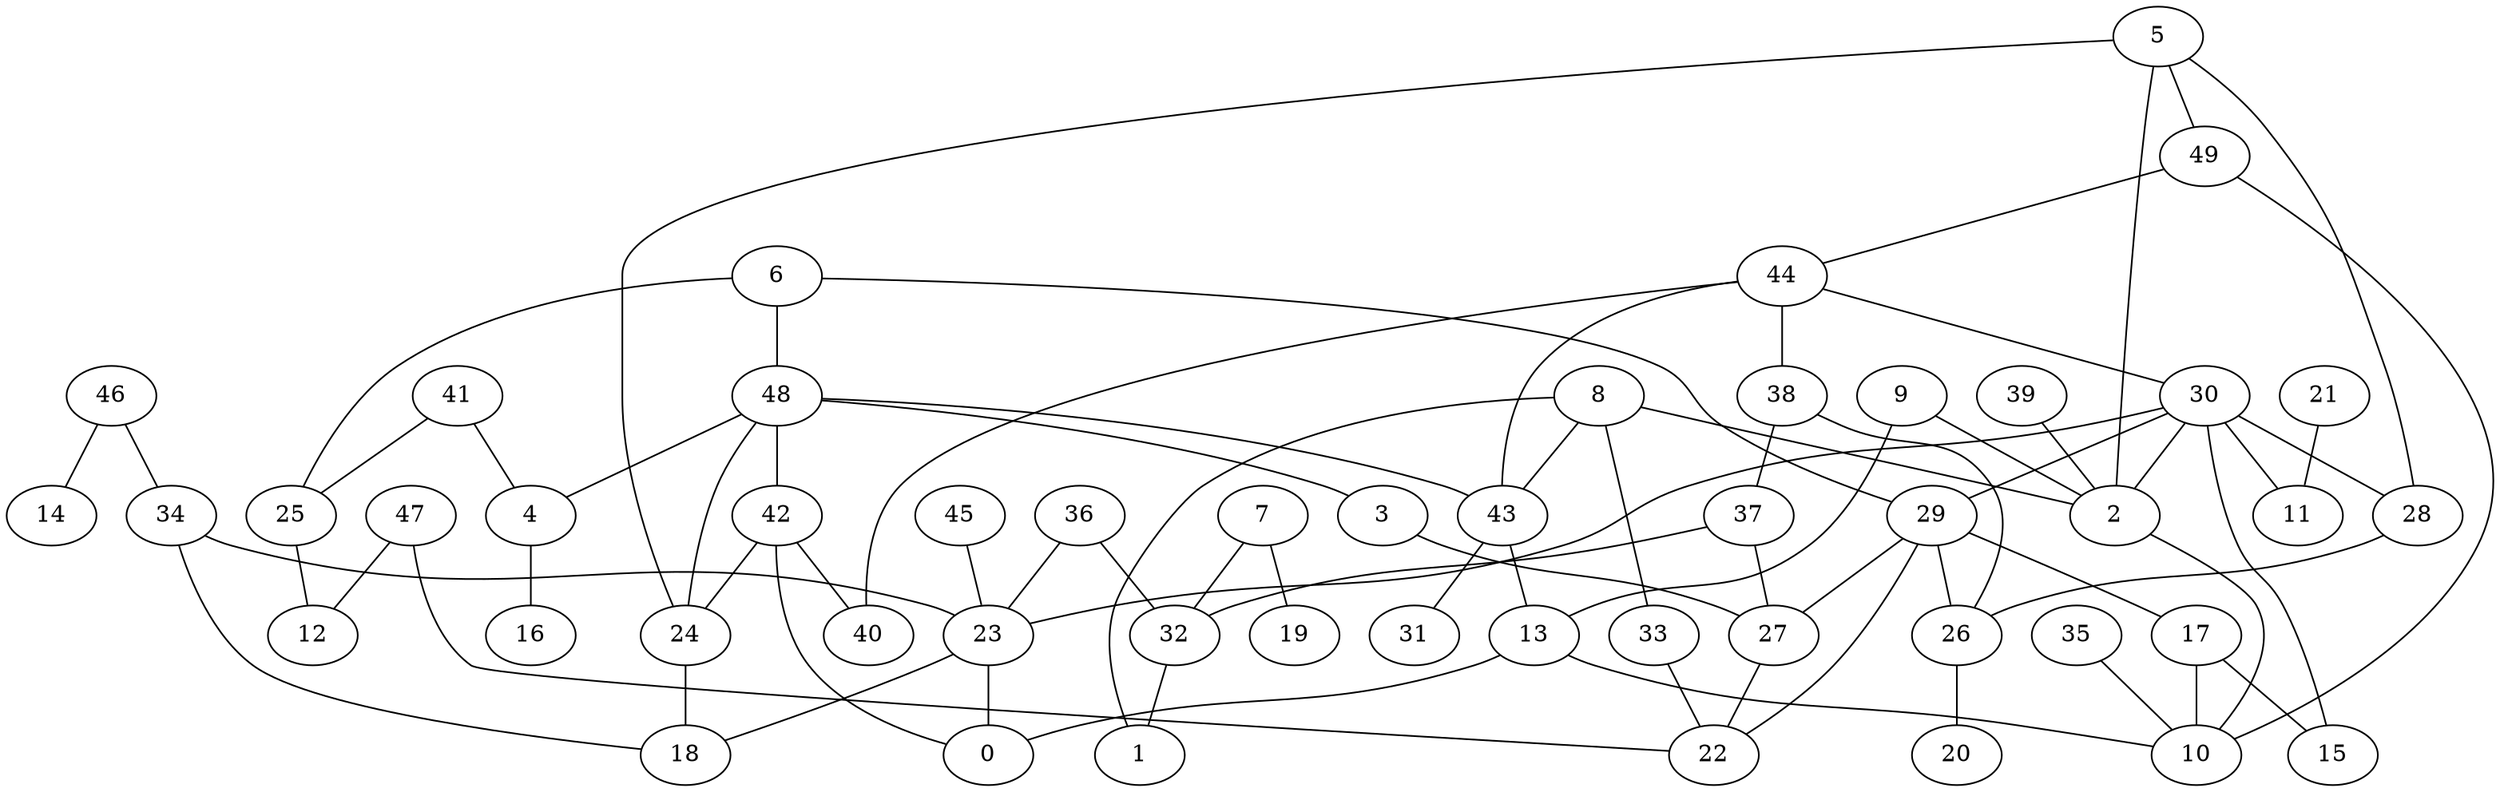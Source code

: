digraph GG_graph {

subgraph G_graph {
edge [color = black]
"9" -> "13" [dir = none]
"24" -> "18" [dir = none]
"46" -> "14" [dir = none]
"46" -> "34" [dir = none]
"47" -> "22" [dir = none]
"13" -> "0" [dir = none]
"37" -> "32" [dir = none]
"21" -> "11" [dir = none]
"23" -> "18" [dir = none]
"26" -> "20" [dir = none]
"32" -> "1" [dir = none]
"25" -> "12" [dir = none]
"44" -> "38" [dir = none]
"44" -> "43" [dir = none]
"8" -> "33" [dir = none]
"8" -> "1" [dir = none]
"8" -> "43" [dir = none]
"29" -> "27" [dir = none]
"29" -> "17" [dir = none]
"29" -> "22" [dir = none]
"4" -> "16" [dir = none]
"43" -> "31" [dir = none]
"36" -> "23" [dir = none]
"17" -> "10" [dir = none]
"41" -> "25" [dir = none]
"28" -> "26" [dir = none]
"48" -> "3" [dir = none]
"48" -> "42" [dir = none]
"48" -> "4" [dir = none]
"48" -> "43" [dir = none]
"39" -> "2" [dir = none]
"49" -> "44" [dir = none]
"42" -> "40" [dir = none]
"42" -> "0" [dir = none]
"7" -> "19" [dir = none]
"7" -> "32" [dir = none]
"34" -> "23" [dir = none]
"30" -> "11" [dir = none]
"30" -> "28" [dir = none]
"30" -> "2" [dir = none]
"30" -> "23" [dir = none]
"30" -> "15" [dir = none]
"30" -> "29" [dir = none]
"6" -> "25" [dir = none]
"6" -> "29" [dir = none]
"6" -> "48" [dir = none]
"45" -> "23" [dir = none]
"35" -> "10" [dir = none]
"5" -> "2" [dir = none]
"44" -> "30" [dir = none]
"5" -> "24" [dir = none]
"42" -> "24" [dir = none]
"49" -> "10" [dir = none]
"33" -> "22" [dir = none]
"8" -> "2" [dir = none]
"47" -> "12" [dir = none]
"5" -> "49" [dir = none]
"23" -> "0" [dir = none]
"27" -> "22" [dir = none]
"34" -> "18" [dir = none]
"38" -> "37" [dir = none]
"36" -> "32" [dir = none]
"9" -> "2" [dir = none]
"13" -> "10" [dir = none]
"43" -> "13" [dir = none]
"41" -> "4" [dir = none]
"48" -> "24" [dir = none]
"44" -> "40" [dir = none]
"29" -> "26" [dir = none]
"3" -> "27" [dir = none]
"17" -> "15" [dir = none]
"38" -> "26" [dir = none]
"5" -> "28" [dir = none]
"2" -> "10" [dir = none]
"37" -> "27" [dir = none]
}

}
